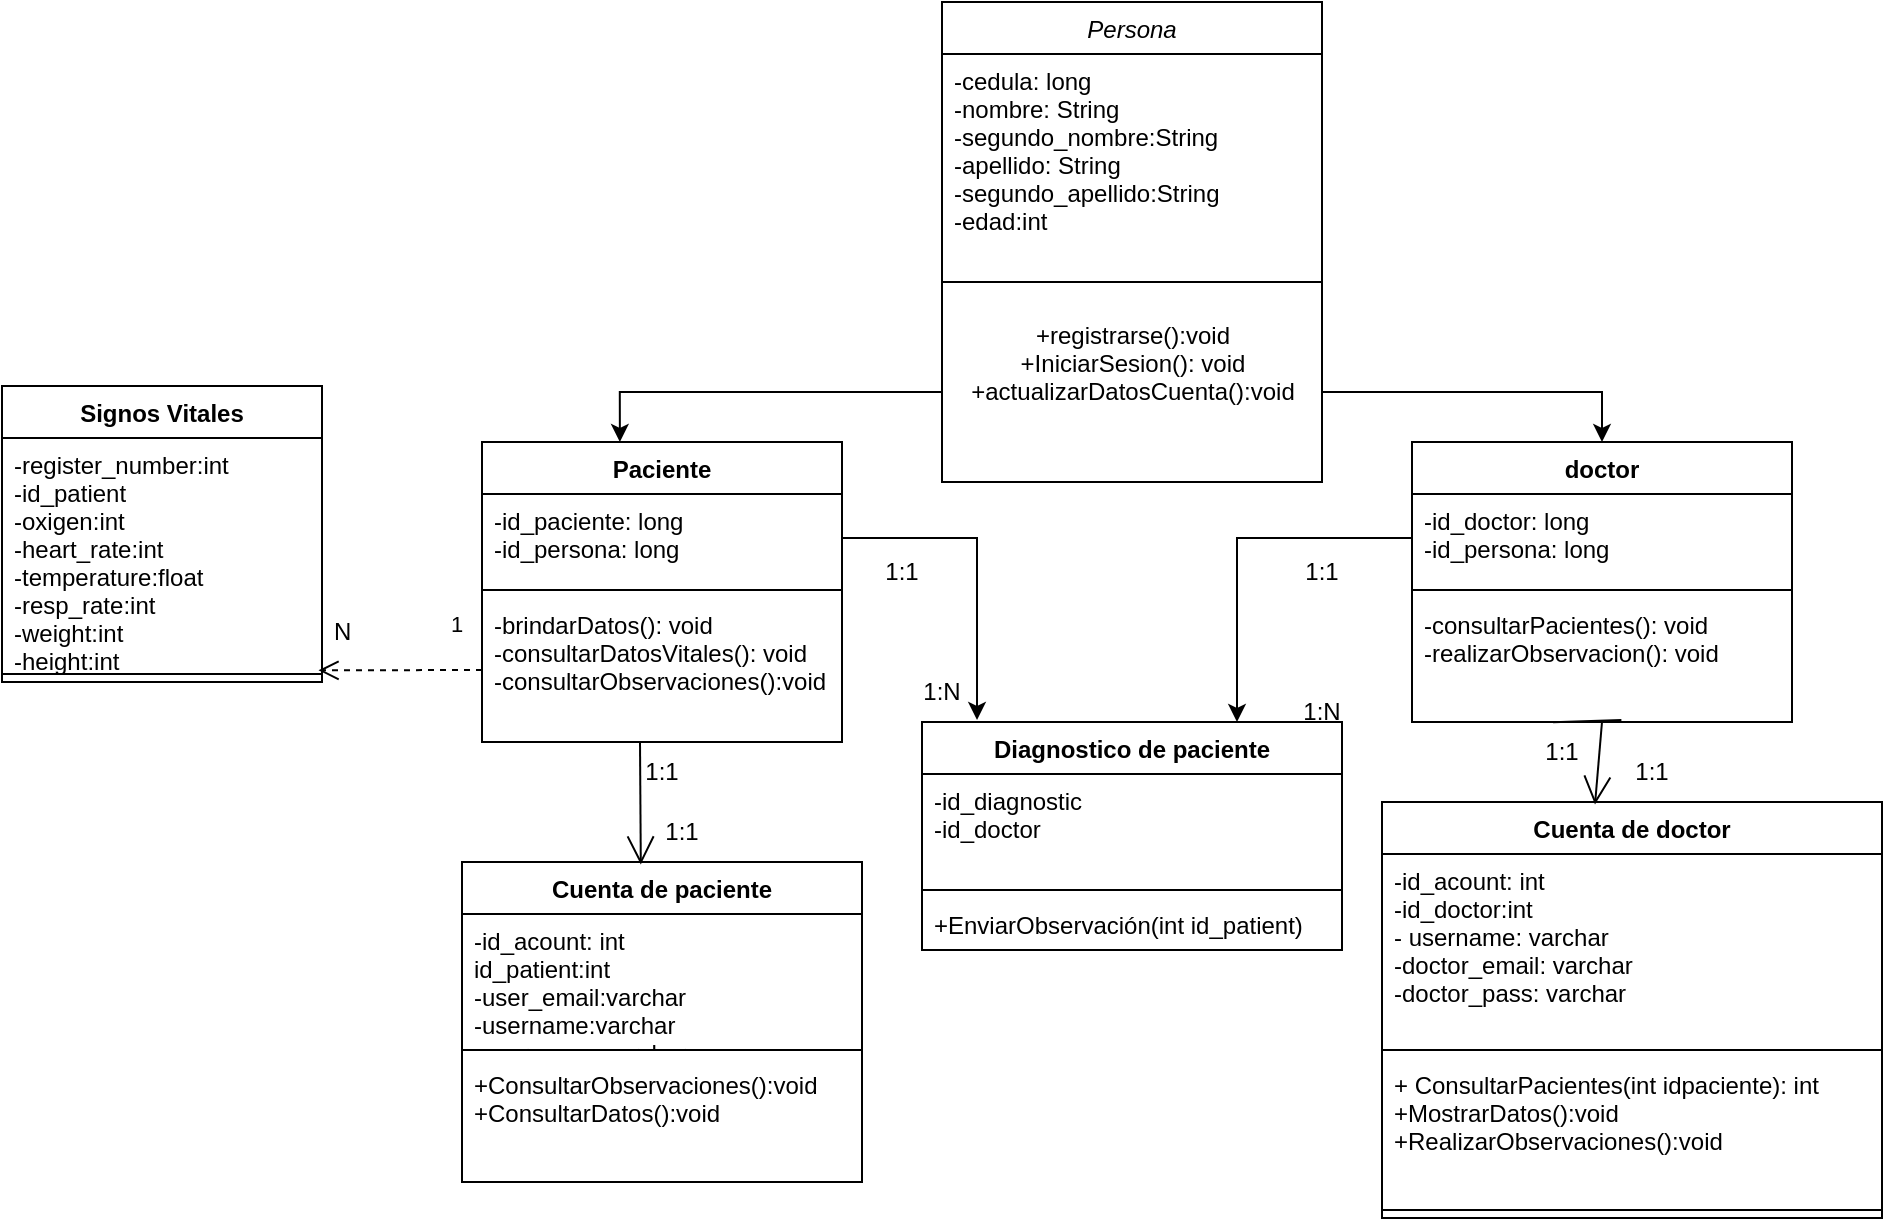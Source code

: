 <mxfile version="20.5.3" type="github"><diagram id="C5RBs43oDa-KdzZeNtuy" name="Page-1"><mxGraphModel dx="2064" dy="601" grid="1" gridSize="10" guides="1" tooltips="1" connect="1" arrows="1" fold="1" page="1" pageScale="1" pageWidth="827" pageHeight="1169" math="0" shadow="0"><root><mxCell id="WIyWlLk6GJQsqaUBKTNV-0"/><mxCell id="WIyWlLk6GJQsqaUBKTNV-1" parent="WIyWlLk6GJQsqaUBKTNV-0"/><mxCell id="zkfFHV4jXpPFQw0GAbJ--0" value="Persona" style="swimlane;fontStyle=2;align=center;verticalAlign=top;childLayout=stackLayout;horizontal=1;startSize=26;horizontalStack=0;resizeParent=1;resizeLast=0;collapsible=1;marginBottom=0;rounded=0;shadow=0;strokeWidth=1;" parent="WIyWlLk6GJQsqaUBKTNV-1" vertex="1"><mxGeometry x="230" y="80" width="190" height="240" as="geometry"><mxRectangle x="230" y="140" width="160" height="26" as="alternateBounds"/></mxGeometry></mxCell><mxCell id="zkfFHV4jXpPFQw0GAbJ--2" value="-cedula: long&#xA;-nombre: String&#xA;-segundo_nombre:String&#xA;-apellido: String&#xA;-segundo_apellido:String&#xA;-edad:int" style="text;align=left;verticalAlign=top;spacingLeft=4;spacingRight=4;overflow=hidden;rotatable=0;points=[[0,0.5],[1,0.5]];portConstraint=eastwest;rounded=0;shadow=0;html=0;" parent="zkfFHV4jXpPFQw0GAbJ--0" vertex="1"><mxGeometry y="26" width="190" height="104" as="geometry"/></mxCell><mxCell id="zkfFHV4jXpPFQw0GAbJ--4" value="" style="line;html=1;strokeWidth=1;align=left;verticalAlign=middle;spacingTop=-1;spacingLeft=3;spacingRight=3;rotatable=0;labelPosition=right;points=[];portConstraint=eastwest;" parent="zkfFHV4jXpPFQw0GAbJ--0" vertex="1"><mxGeometry y="130" width="190" height="20" as="geometry"/></mxCell><mxCell id="SIhl0YXZeEBxkvuaM7Nl-54" value="&lt;div&gt;+registrarse():void&lt;/div&gt;&lt;div&gt;+IniciarSesion(): void&lt;/div&gt;&lt;div&gt;+actualizarDatosCuenta():void&lt;br&gt;&lt;/div&gt;&lt;div&gt;&lt;br&gt;&lt;/div&gt;&lt;div&gt;&lt;br&gt;&lt;/div&gt;" style="text;html=1;align=center;verticalAlign=middle;resizable=0;points=[];autosize=1;strokeColor=none;fillColor=none;" parent="zkfFHV4jXpPFQw0GAbJ--0" vertex="1"><mxGeometry y="150" width="190" height="90" as="geometry"/></mxCell><mxCell id="SIhl0YXZeEBxkvuaM7Nl-0" value="Cuenta de paciente" style="swimlane;fontStyle=1;align=center;verticalAlign=top;childLayout=stackLayout;horizontal=1;startSize=26;horizontalStack=0;resizeParent=1;resizeParentMax=0;resizeLast=0;collapsible=1;marginBottom=0;" parent="WIyWlLk6GJQsqaUBKTNV-1" vertex="1"><mxGeometry x="-10" y="510" width="200" height="160" as="geometry"/></mxCell><mxCell id="SIhl0YXZeEBxkvuaM7Nl-1" value="-id_acount: int&#xA;id_patient:int&#xA;-user_email:varchar&#xA;-username:varchar&#xA;-user_pass: varchar" style="text;strokeColor=none;fillColor=none;align=left;verticalAlign=top;spacingLeft=4;spacingRight=4;overflow=hidden;rotatable=0;points=[[0,0.5],[1,0.5]];portConstraint=eastwest;" parent="SIhl0YXZeEBxkvuaM7Nl-0" vertex="1"><mxGeometry y="26" width="200" height="64" as="geometry"/></mxCell><mxCell id="SIhl0YXZeEBxkvuaM7Nl-2" value="" style="line;strokeWidth=1;fillColor=none;align=left;verticalAlign=middle;spacingTop=-1;spacingLeft=3;spacingRight=3;rotatable=0;labelPosition=right;points=[];portConstraint=eastwest;" parent="SIhl0YXZeEBxkvuaM7Nl-0" vertex="1"><mxGeometry y="90" width="200" height="8" as="geometry"/></mxCell><mxCell id="SIhl0YXZeEBxkvuaM7Nl-3" value="+ConsultarObservaciones():void&#xA;+ConsultarDatos():void" style="text;strokeColor=none;fillColor=none;align=left;verticalAlign=top;spacingLeft=4;spacingRight=4;overflow=hidden;rotatable=0;points=[[0,0.5],[1,0.5]];portConstraint=eastwest;" parent="SIhl0YXZeEBxkvuaM7Nl-0" vertex="1"><mxGeometry y="98" width="200" height="62" as="geometry"/></mxCell><mxCell id="SIhl0YXZeEBxkvuaM7Nl-4" value="Cuenta de doctor" style="swimlane;fontStyle=1;align=center;verticalAlign=top;childLayout=stackLayout;horizontal=1;startSize=26;horizontalStack=0;resizeParent=1;resizeParentMax=0;resizeLast=0;collapsible=1;marginBottom=0;" parent="WIyWlLk6GJQsqaUBKTNV-1" vertex="1"><mxGeometry x="450" y="480" width="250" height="208" as="geometry"/></mxCell><mxCell id="SIhl0YXZeEBxkvuaM7Nl-5" value="-id_acount: int&#xA;-id_doctor:int&#xA;- username: varchar&#xA;-doctor_email: varchar&#xA;-doctor_pass: varchar&#xA;" style="text;strokeColor=none;fillColor=none;align=left;verticalAlign=top;spacingLeft=4;spacingRight=4;overflow=hidden;rotatable=0;points=[[0,0.5],[1,0.5]];portConstraint=eastwest;" parent="SIhl0YXZeEBxkvuaM7Nl-4" vertex="1"><mxGeometry y="26" width="250" height="94" as="geometry"/></mxCell><mxCell id="SIhl0YXZeEBxkvuaM7Nl-6" value="" style="line;strokeWidth=1;fillColor=none;align=left;verticalAlign=middle;spacingTop=-1;spacingLeft=3;spacingRight=3;rotatable=0;labelPosition=right;points=[];portConstraint=eastwest;" parent="SIhl0YXZeEBxkvuaM7Nl-4" vertex="1"><mxGeometry y="120" width="250" height="8" as="geometry"/></mxCell><mxCell id="SIhl0YXZeEBxkvuaM7Nl-7" value="+ ConsultarPacientes(int idpaciente): int&#xA;+MostrarDatos():void&#xA;+RealizarObservaciones():void" style="text;strokeColor=none;fillColor=none;align=left;verticalAlign=top;spacingLeft=4;spacingRight=4;overflow=hidden;rotatable=0;points=[[0,0.5],[1,0.5]];portConstraint=eastwest;" parent="SIhl0YXZeEBxkvuaM7Nl-4" vertex="1"><mxGeometry y="128" width="250" height="72" as="geometry"/></mxCell><mxCell id="SIhl0YXZeEBxkvuaM7Nl-8" value="" style="line;strokeWidth=1;fillColor=none;align=left;verticalAlign=middle;spacingTop=-1;spacingLeft=3;spacingRight=3;rotatable=0;labelPosition=right;points=[];portConstraint=eastwest;" parent="SIhl0YXZeEBxkvuaM7Nl-4" vertex="1"><mxGeometry y="200" width="250" height="8" as="geometry"/></mxCell><mxCell id="SIhl0YXZeEBxkvuaM7Nl-37" value="Paciente" style="swimlane;fontStyle=1;align=center;verticalAlign=top;childLayout=stackLayout;horizontal=1;startSize=26;horizontalStack=0;resizeParent=1;resizeParentMax=0;resizeLast=0;collapsible=1;marginBottom=0;" parent="WIyWlLk6GJQsqaUBKTNV-1" vertex="1"><mxGeometry y="300" width="180" height="150" as="geometry"/></mxCell><mxCell id="SIhl0YXZeEBxkvuaM7Nl-38" value="-id_paciente: long&#xA;-id_persona: long" style="text;strokeColor=none;fillColor=none;align=left;verticalAlign=top;spacingLeft=4;spacingRight=4;overflow=hidden;rotatable=0;points=[[0,0.5],[1,0.5]];portConstraint=eastwest;" parent="SIhl0YXZeEBxkvuaM7Nl-37" vertex="1"><mxGeometry y="26" width="180" height="44" as="geometry"/></mxCell><mxCell id="SIhl0YXZeEBxkvuaM7Nl-39" value="" style="line;strokeWidth=1;fillColor=none;align=left;verticalAlign=middle;spacingTop=-1;spacingLeft=3;spacingRight=3;rotatable=0;labelPosition=right;points=[];portConstraint=eastwest;" parent="SIhl0YXZeEBxkvuaM7Nl-37" vertex="1"><mxGeometry y="70" width="180" height="8" as="geometry"/></mxCell><mxCell id="SIhl0YXZeEBxkvuaM7Nl-40" value="-brindarDatos(): void&#xA;-consultarDatosVitales(): void&#xA;-consultarObservaciones():void&#xA;" style="text;strokeColor=none;fillColor=none;align=left;verticalAlign=top;spacingLeft=4;spacingRight=4;overflow=hidden;rotatable=0;points=[[0,0.5],[1,0.5]];portConstraint=eastwest;" parent="SIhl0YXZeEBxkvuaM7Nl-37" vertex="1"><mxGeometry y="78" width="180" height="72" as="geometry"/></mxCell><mxCell id="SIhl0YXZeEBxkvuaM7Nl-41" value="doctor" style="swimlane;fontStyle=1;align=center;verticalAlign=top;childLayout=stackLayout;horizontal=1;startSize=26;horizontalStack=0;resizeParent=1;resizeParentMax=0;resizeLast=0;collapsible=1;marginBottom=0;" parent="WIyWlLk6GJQsqaUBKTNV-1" vertex="1"><mxGeometry x="465" y="300" width="190" height="140" as="geometry"/></mxCell><mxCell id="SIhl0YXZeEBxkvuaM7Nl-42" value="-id_doctor: long&#xA;-id_persona: long" style="text;strokeColor=none;fillColor=none;align=left;verticalAlign=top;spacingLeft=4;spacingRight=4;overflow=hidden;rotatable=0;points=[[0,0.5],[1,0.5]];portConstraint=eastwest;" parent="SIhl0YXZeEBxkvuaM7Nl-41" vertex="1"><mxGeometry y="26" width="190" height="44" as="geometry"/></mxCell><mxCell id="SIhl0YXZeEBxkvuaM7Nl-43" value="" style="line;strokeWidth=1;fillColor=none;align=left;verticalAlign=middle;spacingTop=-1;spacingLeft=3;spacingRight=3;rotatable=0;labelPosition=right;points=[];portConstraint=eastwest;" parent="SIhl0YXZeEBxkvuaM7Nl-41" vertex="1"><mxGeometry y="70" width="190" height="8" as="geometry"/></mxCell><mxCell id="SIhl0YXZeEBxkvuaM7Nl-44" value="-consultarPacientes(): void&#xA;-realizarObservacion(): void&#xA;&#xA;" style="text;strokeColor=none;fillColor=none;align=left;verticalAlign=top;spacingLeft=4;spacingRight=4;overflow=hidden;rotatable=0;points=[[0,0.5],[1,0.5]];portConstraint=eastwest;" parent="SIhl0YXZeEBxkvuaM7Nl-41" vertex="1"><mxGeometry y="78" width="190" height="62" as="geometry"/></mxCell><mxCell id="SIhl0YXZeEBxkvuaM7Nl-50" value="" style="endArrow=open;endFill=1;endSize=12;html=1;rounded=0;entryX=0.447;entryY=0.008;entryDx=0;entryDy=0;entryPerimeter=0;" parent="WIyWlLk6GJQsqaUBKTNV-1" target="SIhl0YXZeEBxkvuaM7Nl-0" edge="1"><mxGeometry width="160" relative="1" as="geometry"><mxPoint x="79" y="450" as="sourcePoint"/><mxPoint x="450" y="530" as="targetPoint"/></mxGeometry></mxCell><mxCell id="SIhl0YXZeEBxkvuaM7Nl-52" value="1:1" style="text;html=1;strokeColor=none;fillColor=none;align=center;verticalAlign=middle;whiteSpace=wrap;rounded=0;" parent="WIyWlLk6GJQsqaUBKTNV-1" vertex="1"><mxGeometry x="60" y="450" width="60" height="30" as="geometry"/></mxCell><mxCell id="SIhl0YXZeEBxkvuaM7Nl-55" value="" style="endArrow=open;endFill=1;endSize=12;html=1;rounded=0;entryX=0.426;entryY=0.006;entryDx=0;entryDy=0;entryPerimeter=0;startArrow=none;" parent="WIyWlLk6GJQsqaUBKTNV-1" target="SIhl0YXZeEBxkvuaM7Nl-4" edge="1"><mxGeometry width="160" relative="1" as="geometry"><mxPoint x="560" y="440" as="sourcePoint"/><mxPoint x="550.4" y="591.28" as="targetPoint"/></mxGeometry></mxCell><mxCell id="SIhl0YXZeEBxkvuaM7Nl-57" value="1:1" style="text;html=1;strokeColor=none;fillColor=none;align=center;verticalAlign=middle;whiteSpace=wrap;rounded=0;" parent="WIyWlLk6GJQsqaUBKTNV-1" vertex="1"><mxGeometry x="555" y="450" width="60" height="30" as="geometry"/></mxCell><mxCell id="SIhl0YXZeEBxkvuaM7Nl-59" value="Signos Vitales" style="swimlane;fontStyle=1;align=center;verticalAlign=top;childLayout=stackLayout;horizontal=1;startSize=26;horizontalStack=0;resizeParent=1;resizeParentMax=0;resizeLast=0;collapsible=1;marginBottom=0;" parent="WIyWlLk6GJQsqaUBKTNV-1" vertex="1"><mxGeometry x="-240" y="272" width="160" height="148" as="geometry"/></mxCell><mxCell id="SIhl0YXZeEBxkvuaM7Nl-60" value="-register_number:int&#xA;-id_patient&#xA;-oxigen:int&#xA;-heart_rate:int&#xA;-temperature:float&#xA;-resp_rate:int&#xA;-weight:int&#xA;-height:int&#xA;&#xA;" style="text;strokeColor=none;fillColor=none;align=left;verticalAlign=top;spacingLeft=4;spacingRight=4;overflow=hidden;rotatable=0;points=[[0,0.5],[1,0.5]];portConstraint=eastwest;" parent="SIhl0YXZeEBxkvuaM7Nl-59" vertex="1"><mxGeometry y="26" width="160" height="114" as="geometry"/></mxCell><mxCell id="SIhl0YXZeEBxkvuaM7Nl-61" value="" style="line;strokeWidth=1;fillColor=none;align=left;verticalAlign=middle;spacingTop=-1;spacingLeft=3;spacingRight=3;rotatable=0;labelPosition=right;points=[];portConstraint=eastwest;" parent="SIhl0YXZeEBxkvuaM7Nl-59" vertex="1"><mxGeometry y="140" width="160" height="8" as="geometry"/></mxCell><mxCell id="SIhl0YXZeEBxkvuaM7Nl-63" value="1" style="html=1;verticalAlign=bottom;endArrow=open;dashed=1;endSize=8;rounded=0;entryX=0.989;entryY=1.019;entryDx=0;entryDy=0;entryPerimeter=0;exitX=0;exitY=0.5;exitDx=0;exitDy=0;" parent="WIyWlLk6GJQsqaUBKTNV-1" source="SIhl0YXZeEBxkvuaM7Nl-40" target="SIhl0YXZeEBxkvuaM7Nl-60" edge="1"><mxGeometry x="-0.694" y="-14" relative="1" as="geometry"><mxPoint x="70" y="440" as="sourcePoint"/><mxPoint x="-10" y="440" as="targetPoint"/><mxPoint as="offset"/></mxGeometry></mxCell><mxCell id="SIhl0YXZeEBxkvuaM7Nl-64" value="Diagnostico de paciente" style="swimlane;fontStyle=1;align=center;verticalAlign=top;childLayout=stackLayout;horizontal=1;startSize=26;horizontalStack=0;resizeParent=1;resizeParentMax=0;resizeLast=0;collapsible=1;marginBottom=0;" parent="WIyWlLk6GJQsqaUBKTNV-1" vertex="1"><mxGeometry x="220" y="440" width="210" height="114" as="geometry"/></mxCell><mxCell id="SIhl0YXZeEBxkvuaM7Nl-65" value="-id_diagnostic&#xA;-id_doctor" style="text;strokeColor=none;fillColor=none;align=left;verticalAlign=top;spacingLeft=4;spacingRight=4;overflow=hidden;rotatable=0;points=[[0,0.5],[1,0.5]];portConstraint=eastwest;" parent="SIhl0YXZeEBxkvuaM7Nl-64" vertex="1"><mxGeometry y="26" width="210" height="54" as="geometry"/></mxCell><mxCell id="SIhl0YXZeEBxkvuaM7Nl-66" value="" style="line;strokeWidth=1;fillColor=none;align=left;verticalAlign=middle;spacingTop=-1;spacingLeft=3;spacingRight=3;rotatable=0;labelPosition=right;points=[];portConstraint=eastwest;" parent="SIhl0YXZeEBxkvuaM7Nl-64" vertex="1"><mxGeometry y="80" width="210" height="8" as="geometry"/></mxCell><mxCell id="SIhl0YXZeEBxkvuaM7Nl-67" value="+EnviarObservación(int id_patient)" style="text;strokeColor=none;fillColor=none;align=left;verticalAlign=top;spacingLeft=4;spacingRight=4;overflow=hidden;rotatable=0;points=[[0,0.5],[1,0.5]];portConstraint=eastwest;" parent="SIhl0YXZeEBxkvuaM7Nl-64" vertex="1"><mxGeometry y="88" width="210" height="26" as="geometry"/></mxCell><mxCell id="QCCLto93WHjpHSJy0i_7-0" style="edgeStyle=orthogonalEdgeStyle;rounded=0;orthogonalLoop=1;jettySize=auto;html=1;entryX=0.383;entryY=0;entryDx=0;entryDy=0;entryPerimeter=0;" edge="1" parent="WIyWlLk6GJQsqaUBKTNV-1" source="SIhl0YXZeEBxkvuaM7Nl-54" target="SIhl0YXZeEBxkvuaM7Nl-37"><mxGeometry relative="1" as="geometry"/></mxCell><mxCell id="QCCLto93WHjpHSJy0i_7-1" style="edgeStyle=orthogonalEdgeStyle;rounded=0;orthogonalLoop=1;jettySize=auto;html=1;entryX=0.5;entryY=0;entryDx=0;entryDy=0;" edge="1" parent="WIyWlLk6GJQsqaUBKTNV-1" source="SIhl0YXZeEBxkvuaM7Nl-54" target="SIhl0YXZeEBxkvuaM7Nl-41"><mxGeometry relative="1" as="geometry"/></mxCell><mxCell id="QCCLto93WHjpHSJy0i_7-3" value="N" style="text;strokeColor=none;fillColor=none;align=left;verticalAlign=middle;spacingLeft=4;spacingRight=4;overflow=hidden;points=[[0,0.5],[1,0.5]];portConstraint=eastwest;rotatable=0;whiteSpace=wrap;html=1;" vertex="1" parent="WIyWlLk6GJQsqaUBKTNV-1"><mxGeometry x="-80" y="380" width="80" height="30" as="geometry"/></mxCell><mxCell id="QCCLto93WHjpHSJy0i_7-5" value="1:1" style="text;html=1;strokeColor=none;fillColor=none;align=center;verticalAlign=middle;whiteSpace=wrap;rounded=0;" vertex="1" parent="WIyWlLk6GJQsqaUBKTNV-1"><mxGeometry x="70" y="480" width="60" height="30" as="geometry"/></mxCell><mxCell id="SIhl0YXZeEBxkvuaM7Nl-56" value="1:1" style="text;html=1;strokeColor=none;fillColor=none;align=center;verticalAlign=middle;whiteSpace=wrap;rounded=0;" parent="WIyWlLk6GJQsqaUBKTNV-1" vertex="1"><mxGeometry x="510" y="440" width="60" height="30" as="geometry"/></mxCell><mxCell id="QCCLto93WHjpHSJy0i_7-6" value="" style="endArrow=none;endFill=1;endSize=12;html=1;rounded=0;entryX=0.426;entryY=0.006;entryDx=0;entryDy=0;entryPerimeter=0;exitX=0.551;exitY=0.984;exitDx=0;exitDy=0;exitPerimeter=0;" edge="1" parent="WIyWlLk6GJQsqaUBKTNV-1" source="SIhl0YXZeEBxkvuaM7Nl-44" target="SIhl0YXZeEBxkvuaM7Nl-56"><mxGeometry width="160" relative="1" as="geometry"><mxPoint x="574.69" y="439.008" as="sourcePoint"/><mxPoint x="576.5" y="501.248" as="targetPoint"/></mxGeometry></mxCell><mxCell id="QCCLto93WHjpHSJy0i_7-9" style="edgeStyle=orthogonalEdgeStyle;rounded=0;orthogonalLoop=1;jettySize=auto;html=1;entryX=0.75;entryY=0;entryDx=0;entryDy=0;" edge="1" parent="WIyWlLk6GJQsqaUBKTNV-1" source="SIhl0YXZeEBxkvuaM7Nl-42" target="SIhl0YXZeEBxkvuaM7Nl-64"><mxGeometry relative="1" as="geometry"><mxPoint x="380" y="440" as="targetPoint"/></mxGeometry></mxCell><mxCell id="QCCLto93WHjpHSJy0i_7-10" style="edgeStyle=orthogonalEdgeStyle;rounded=0;orthogonalLoop=1;jettySize=auto;html=1;entryX=0.131;entryY=-0.009;entryDx=0;entryDy=0;entryPerimeter=0;" edge="1" parent="WIyWlLk6GJQsqaUBKTNV-1" source="SIhl0YXZeEBxkvuaM7Nl-38" target="SIhl0YXZeEBxkvuaM7Nl-64"><mxGeometry relative="1" as="geometry"><mxPoint x="260" y="440" as="targetPoint"/></mxGeometry></mxCell><mxCell id="QCCLto93WHjpHSJy0i_7-17" value="1:1" style="text;html=1;strokeColor=none;fillColor=none;align=center;verticalAlign=middle;whiteSpace=wrap;rounded=0;" vertex="1" parent="WIyWlLk6GJQsqaUBKTNV-1"><mxGeometry x="180" y="350" width="60" height="30" as="geometry"/></mxCell><mxCell id="QCCLto93WHjpHSJy0i_7-18" value="1:1" style="text;html=1;strokeColor=none;fillColor=none;align=center;verticalAlign=middle;whiteSpace=wrap;rounded=0;" vertex="1" parent="WIyWlLk6GJQsqaUBKTNV-1"><mxGeometry x="390" y="350" width="60" height="30" as="geometry"/></mxCell><mxCell id="QCCLto93WHjpHSJy0i_7-19" value="1:N" style="text;html=1;strokeColor=none;fillColor=none;align=center;verticalAlign=middle;whiteSpace=wrap;rounded=0;" vertex="1" parent="WIyWlLk6GJQsqaUBKTNV-1"><mxGeometry x="200" y="410" width="60" height="30" as="geometry"/></mxCell><mxCell id="QCCLto93WHjpHSJy0i_7-20" value="1:N" style="text;html=1;strokeColor=none;fillColor=none;align=center;verticalAlign=middle;whiteSpace=wrap;rounded=0;" vertex="1" parent="WIyWlLk6GJQsqaUBKTNV-1"><mxGeometry x="390" y="420" width="60" height="30" as="geometry"/></mxCell></root></mxGraphModel></diagram></mxfile>